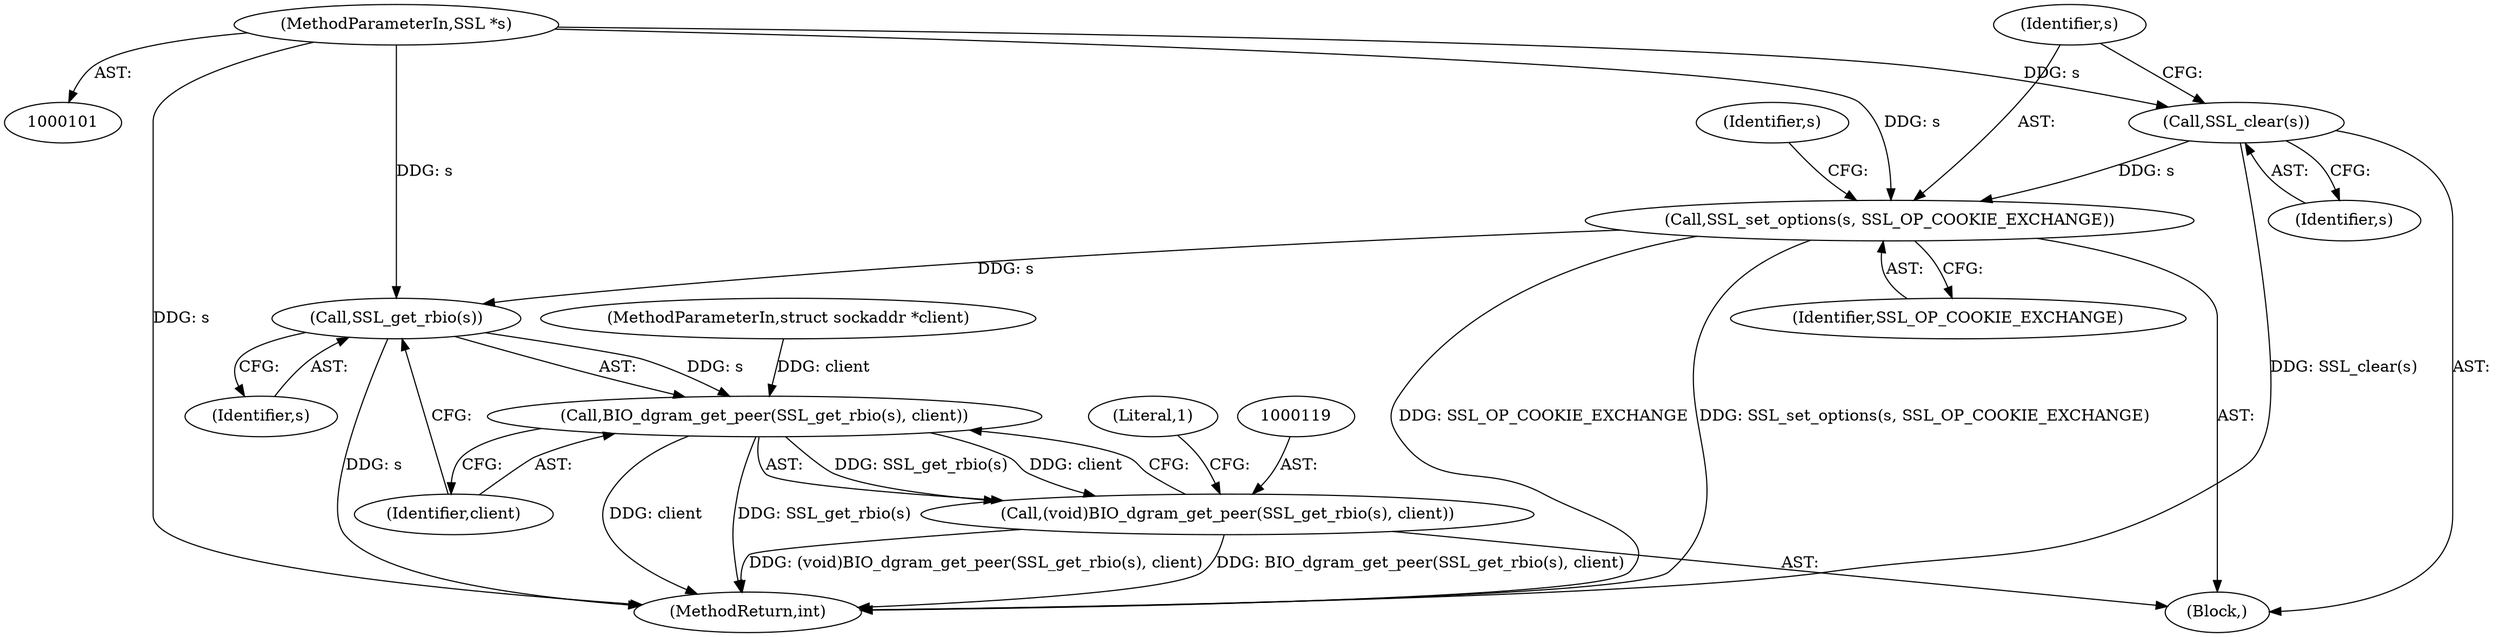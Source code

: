 digraph "0_openssl_819418110b6fff4a7b96f01a5d68f71df3e3b736@pointer" {
"1000102" [label="(MethodParameterIn,SSL *s)"];
"1000106" [label="(Call,SSL_clear(s))"];
"1000108" [label="(Call,SSL_set_options(s, SSL_OP_COOKIE_EXCHANGE))"];
"1000121" [label="(Call,SSL_get_rbio(s))"];
"1000120" [label="(Call,BIO_dgram_get_peer(SSL_get_rbio(s), client))"];
"1000118" [label="(Call,(void)BIO_dgram_get_peer(SSL_get_rbio(s), client))"];
"1000122" [label="(Identifier,s)"];
"1000121" [label="(Call,SSL_get_rbio(s))"];
"1000114" [label="(Identifier,s)"];
"1000106" [label="(Call,SSL_clear(s))"];
"1000125" [label="(Literal,1)"];
"1000104" [label="(Block,)"];
"1000120" [label="(Call,BIO_dgram_get_peer(SSL_get_rbio(s), client))"];
"1000123" [label="(Identifier,client)"];
"1000108" [label="(Call,SSL_set_options(s, SSL_OP_COOKIE_EXCHANGE))"];
"1000107" [label="(Identifier,s)"];
"1000103" [label="(MethodParameterIn,struct sockaddr *client)"];
"1000126" [label="(MethodReturn,int)"];
"1000110" [label="(Identifier,SSL_OP_COOKIE_EXCHANGE)"];
"1000102" [label="(MethodParameterIn,SSL *s)"];
"1000118" [label="(Call,(void)BIO_dgram_get_peer(SSL_get_rbio(s), client))"];
"1000109" [label="(Identifier,s)"];
"1000102" -> "1000101"  [label="AST: "];
"1000102" -> "1000126"  [label="DDG: s"];
"1000102" -> "1000106"  [label="DDG: s"];
"1000102" -> "1000108"  [label="DDG: s"];
"1000102" -> "1000121"  [label="DDG: s"];
"1000106" -> "1000104"  [label="AST: "];
"1000106" -> "1000107"  [label="CFG: "];
"1000107" -> "1000106"  [label="AST: "];
"1000109" -> "1000106"  [label="CFG: "];
"1000106" -> "1000126"  [label="DDG: SSL_clear(s)"];
"1000106" -> "1000108"  [label="DDG: s"];
"1000108" -> "1000104"  [label="AST: "];
"1000108" -> "1000110"  [label="CFG: "];
"1000109" -> "1000108"  [label="AST: "];
"1000110" -> "1000108"  [label="AST: "];
"1000114" -> "1000108"  [label="CFG: "];
"1000108" -> "1000126"  [label="DDG: SSL_set_options(s, SSL_OP_COOKIE_EXCHANGE)"];
"1000108" -> "1000126"  [label="DDG: SSL_OP_COOKIE_EXCHANGE"];
"1000108" -> "1000121"  [label="DDG: s"];
"1000121" -> "1000120"  [label="AST: "];
"1000121" -> "1000122"  [label="CFG: "];
"1000122" -> "1000121"  [label="AST: "];
"1000123" -> "1000121"  [label="CFG: "];
"1000121" -> "1000126"  [label="DDG: s"];
"1000121" -> "1000120"  [label="DDG: s"];
"1000120" -> "1000118"  [label="AST: "];
"1000120" -> "1000123"  [label="CFG: "];
"1000123" -> "1000120"  [label="AST: "];
"1000118" -> "1000120"  [label="CFG: "];
"1000120" -> "1000126"  [label="DDG: client"];
"1000120" -> "1000126"  [label="DDG: SSL_get_rbio(s)"];
"1000120" -> "1000118"  [label="DDG: SSL_get_rbio(s)"];
"1000120" -> "1000118"  [label="DDG: client"];
"1000103" -> "1000120"  [label="DDG: client"];
"1000118" -> "1000104"  [label="AST: "];
"1000119" -> "1000118"  [label="AST: "];
"1000125" -> "1000118"  [label="CFG: "];
"1000118" -> "1000126"  [label="DDG: (void)BIO_dgram_get_peer(SSL_get_rbio(s), client)"];
"1000118" -> "1000126"  [label="DDG: BIO_dgram_get_peer(SSL_get_rbio(s), client)"];
}

